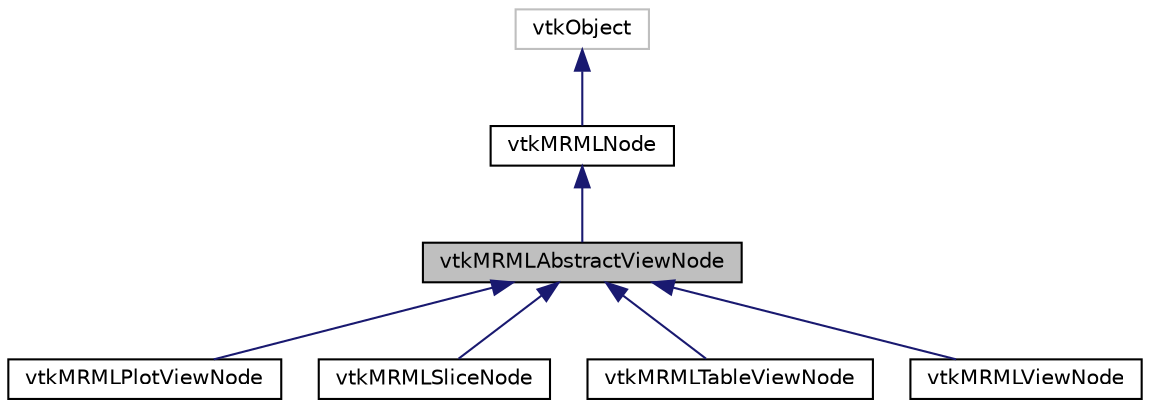 digraph "vtkMRMLAbstractViewNode"
{
  bgcolor="transparent";
  edge [fontname="Helvetica",fontsize="10",labelfontname="Helvetica",labelfontsize="10"];
  node [fontname="Helvetica",fontsize="10",shape=record];
  Node0 [label="vtkMRMLAbstractViewNode",height=0.2,width=0.4,color="black", fillcolor="grey75", style="filled", fontcolor="black"];
  Node1 -> Node0 [dir="back",color="midnightblue",fontsize="10",style="solid",fontname="Helvetica"];
  Node1 [label="vtkMRMLNode",height=0.2,width=0.4,color="black",URL="$classvtkMRMLNode.html",tooltip="Abstract Superclass for all specific types of MRML nodes. "];
  Node2 -> Node1 [dir="back",color="midnightblue",fontsize="10",style="solid",fontname="Helvetica"];
  Node2 [label="vtkObject",height=0.2,width=0.4,color="grey75"];
  Node0 -> Node3 [dir="back",color="midnightblue",fontsize="10",style="solid",fontname="Helvetica"];
  Node3 [label="vtkMRMLPlotViewNode",height=0.2,width=0.4,color="black",URL="$classvtkMRMLPlotViewNode.html",tooltip="MRML node to represent Plot view parameters. "];
  Node0 -> Node4 [dir="back",color="midnightblue",fontsize="10",style="solid",fontname="Helvetica"];
  Node4 [label="vtkMRMLSliceNode",height=0.2,width=0.4,color="black",URL="$classvtkMRMLSliceNode.html",tooltip="MRML node for storing a slice through RAS space. "];
  Node0 -> Node5 [dir="back",color="midnightblue",fontsize="10",style="solid",fontname="Helvetica"];
  Node5 [label="vtkMRMLTableViewNode",height=0.2,width=0.4,color="black",URL="$classvtkMRMLTableViewNode.html",tooltip="MRML node to represent table view parameters. "];
  Node0 -> Node6 [dir="back",color="midnightblue",fontsize="10",style="solid",fontname="Helvetica"];
  Node6 [label="vtkMRMLViewNode",height=0.2,width=0.4,color="black",URL="$classvtkMRMLViewNode.html",tooltip="MRML node to represent a 3D view. "];
}
